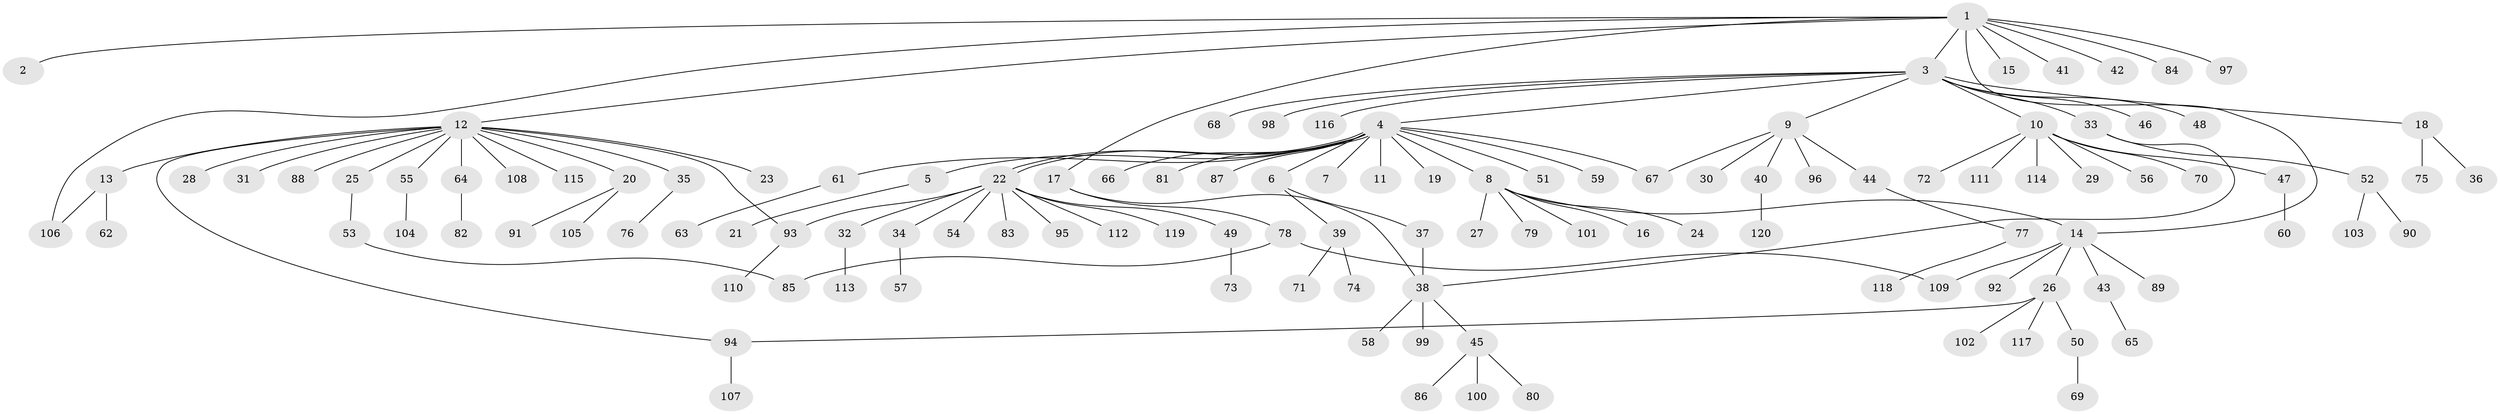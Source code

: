 // Generated by graph-tools (version 1.1) at 2025/35/03/09/25 02:35:46]
// undirected, 120 vertices, 129 edges
graph export_dot {
graph [start="1"]
  node [color=gray90,style=filled];
  1;
  2;
  3;
  4;
  5;
  6;
  7;
  8;
  9;
  10;
  11;
  12;
  13;
  14;
  15;
  16;
  17;
  18;
  19;
  20;
  21;
  22;
  23;
  24;
  25;
  26;
  27;
  28;
  29;
  30;
  31;
  32;
  33;
  34;
  35;
  36;
  37;
  38;
  39;
  40;
  41;
  42;
  43;
  44;
  45;
  46;
  47;
  48;
  49;
  50;
  51;
  52;
  53;
  54;
  55;
  56;
  57;
  58;
  59;
  60;
  61;
  62;
  63;
  64;
  65;
  66;
  67;
  68;
  69;
  70;
  71;
  72;
  73;
  74;
  75;
  76;
  77;
  78;
  79;
  80;
  81;
  82;
  83;
  84;
  85;
  86;
  87;
  88;
  89;
  90;
  91;
  92;
  93;
  94;
  95;
  96;
  97;
  98;
  99;
  100;
  101;
  102;
  103;
  104;
  105;
  106;
  107;
  108;
  109;
  110;
  111;
  112;
  113;
  114;
  115;
  116;
  117;
  118;
  119;
  120;
  1 -- 2;
  1 -- 3;
  1 -- 12;
  1 -- 14;
  1 -- 15;
  1 -- 17;
  1 -- 41;
  1 -- 42;
  1 -- 84;
  1 -- 97;
  1 -- 106;
  3 -- 4;
  3 -- 9;
  3 -- 10;
  3 -- 18;
  3 -- 33;
  3 -- 46;
  3 -- 48;
  3 -- 68;
  3 -- 98;
  3 -- 116;
  4 -- 5;
  4 -- 6;
  4 -- 7;
  4 -- 8;
  4 -- 11;
  4 -- 19;
  4 -- 22;
  4 -- 22;
  4 -- 51;
  4 -- 59;
  4 -- 61;
  4 -- 66;
  4 -- 67;
  4 -- 81;
  4 -- 87;
  5 -- 21;
  6 -- 37;
  6 -- 39;
  8 -- 14;
  8 -- 16;
  8 -- 24;
  8 -- 27;
  8 -- 79;
  8 -- 101;
  9 -- 30;
  9 -- 40;
  9 -- 44;
  9 -- 67;
  9 -- 96;
  10 -- 29;
  10 -- 47;
  10 -- 56;
  10 -- 70;
  10 -- 72;
  10 -- 111;
  10 -- 114;
  12 -- 13;
  12 -- 20;
  12 -- 23;
  12 -- 25;
  12 -- 28;
  12 -- 31;
  12 -- 35;
  12 -- 55;
  12 -- 64;
  12 -- 88;
  12 -- 93;
  12 -- 94;
  12 -- 108;
  12 -- 115;
  13 -- 62;
  13 -- 106;
  14 -- 26;
  14 -- 43;
  14 -- 89;
  14 -- 92;
  14 -- 109;
  17 -- 38;
  17 -- 78;
  18 -- 36;
  18 -- 75;
  20 -- 91;
  20 -- 105;
  22 -- 32;
  22 -- 34;
  22 -- 49;
  22 -- 54;
  22 -- 83;
  22 -- 93;
  22 -- 95;
  22 -- 112;
  22 -- 119;
  25 -- 53;
  26 -- 50;
  26 -- 94;
  26 -- 102;
  26 -- 117;
  32 -- 113;
  33 -- 38;
  33 -- 52;
  34 -- 57;
  35 -- 76;
  37 -- 38;
  38 -- 45;
  38 -- 58;
  38 -- 99;
  39 -- 71;
  39 -- 74;
  40 -- 120;
  43 -- 65;
  44 -- 77;
  45 -- 80;
  45 -- 86;
  45 -- 100;
  47 -- 60;
  49 -- 73;
  50 -- 69;
  52 -- 90;
  52 -- 103;
  53 -- 85;
  55 -- 104;
  61 -- 63;
  64 -- 82;
  77 -- 118;
  78 -- 85;
  78 -- 109;
  93 -- 110;
  94 -- 107;
}
